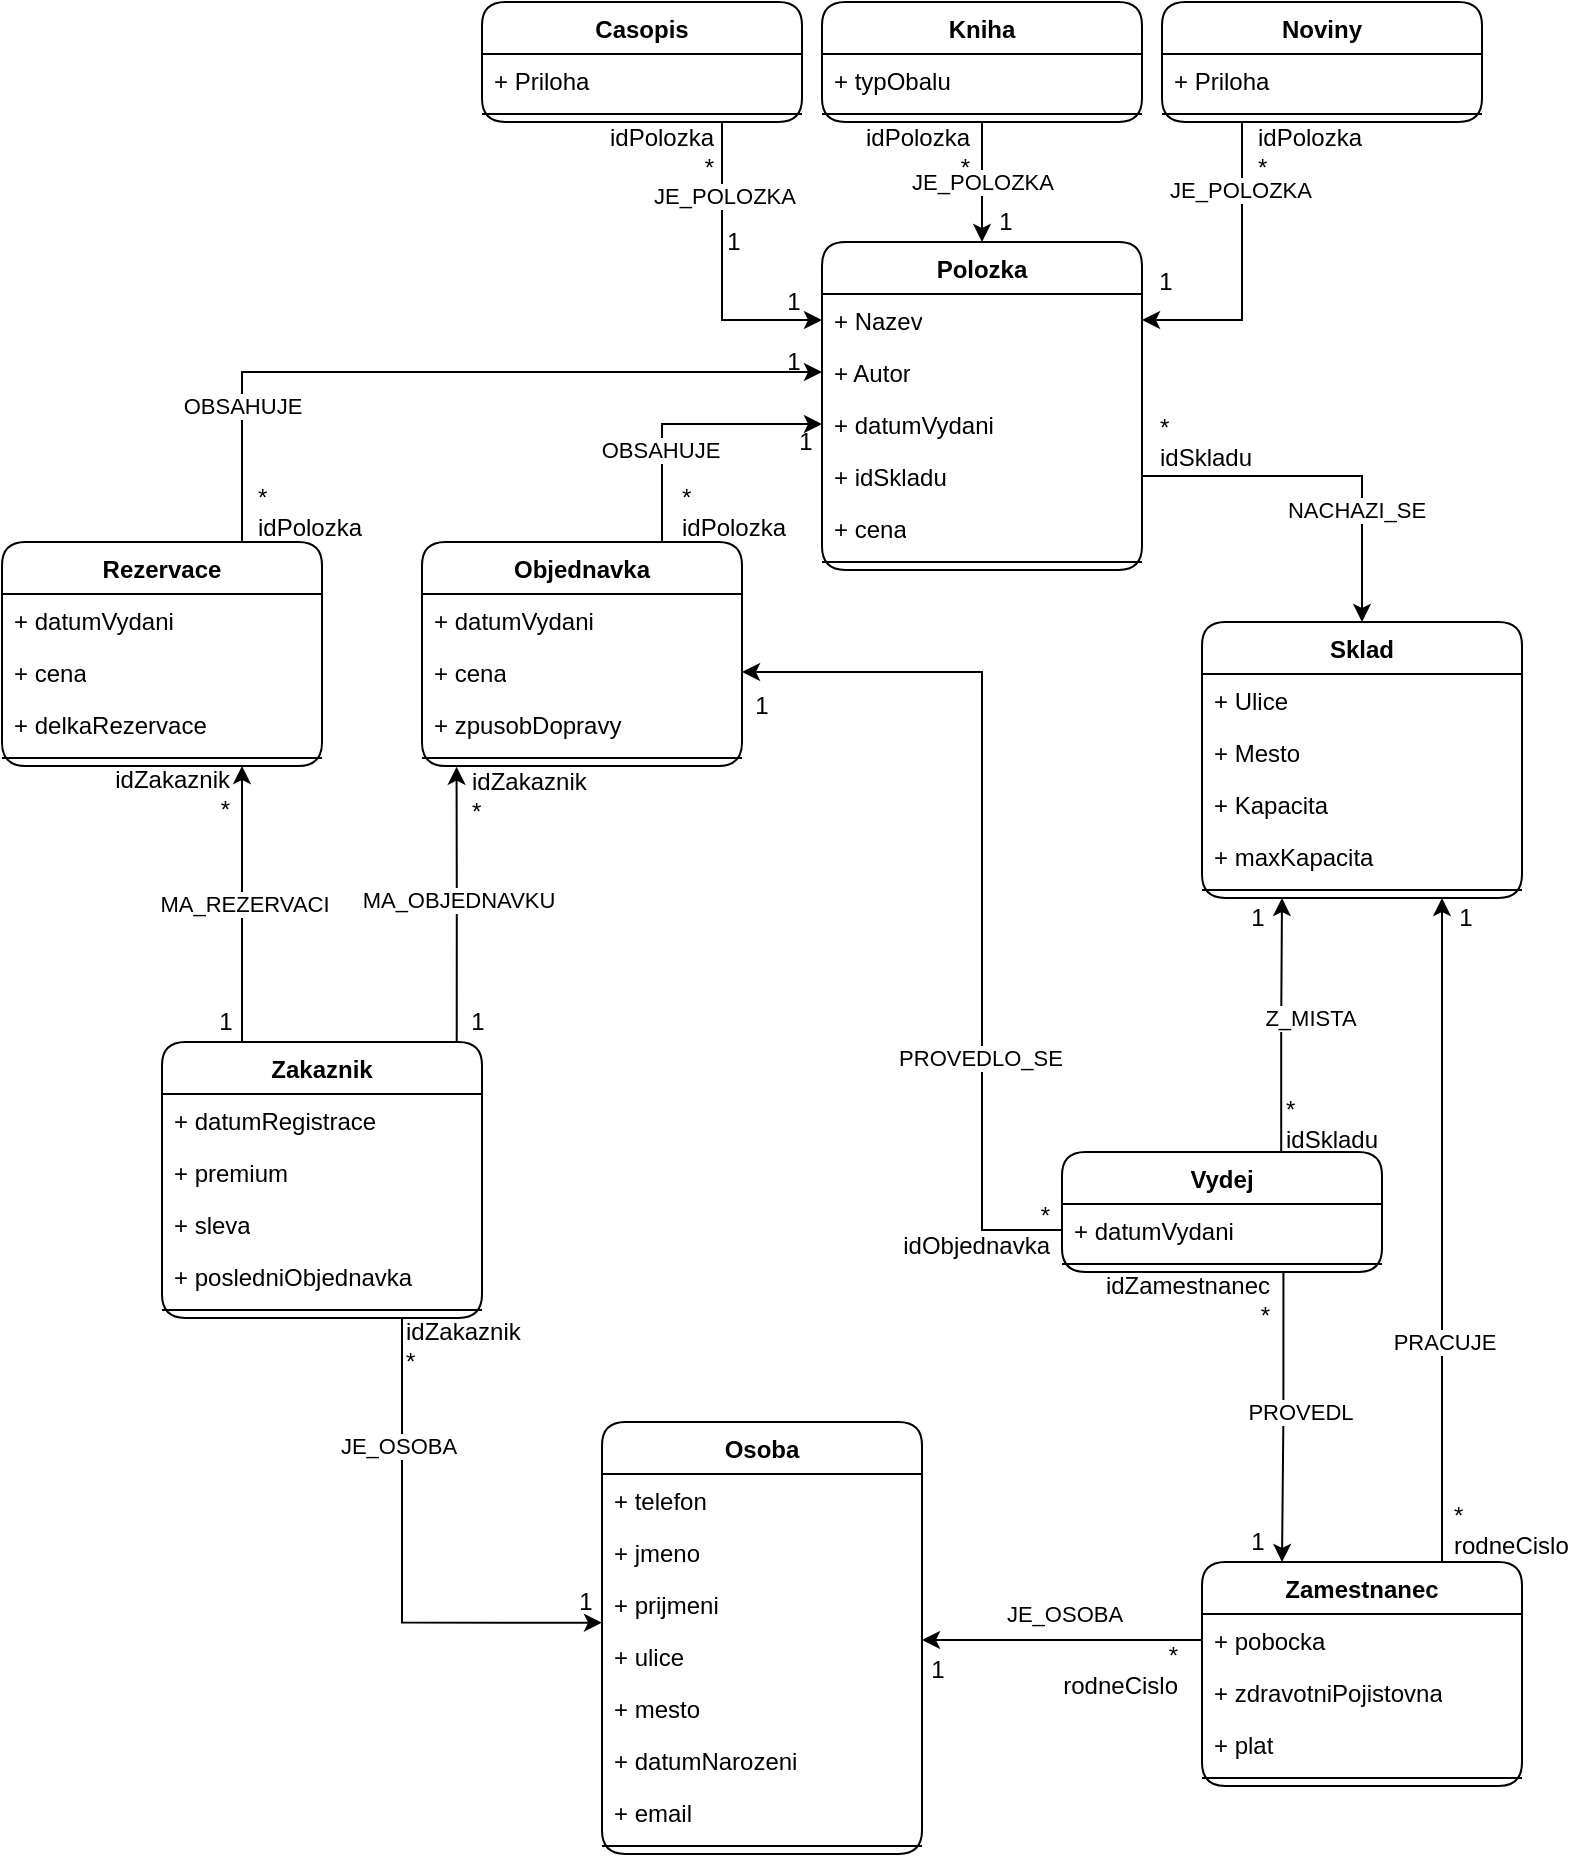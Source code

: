 <mxfile version="22.1.9" type="github">
  <diagram name="Stránka-1" id="4MiJn1jdnojwYLKKx3TC">
    <mxGraphModel dx="1985" dy="1210" grid="1" gridSize="10" guides="1" tooltips="1" connect="1" arrows="1" fold="1" page="1" pageScale="1" pageWidth="827" pageHeight="1169" math="0" shadow="0">
      <root>
        <mxCell id="0" />
        <mxCell id="1" parent="0" />
        <mxCell id="D0oCGm7PT5opR19Lui39-1" value="Osoba" style="swimlane;fontStyle=1;align=center;verticalAlign=top;childLayout=stackLayout;horizontal=1;startSize=26;horizontalStack=0;resizeParent=1;resizeParentMax=0;resizeLast=0;collapsible=1;marginBottom=0;whiteSpace=wrap;html=1;rounded=1;" vertex="1" parent="1">
          <mxGeometry x="330" y="720" width="160" height="216" as="geometry" />
        </mxCell>
        <mxCell id="D0oCGm7PT5opR19Lui39-2" value="+ telefon" style="text;strokeColor=none;fillColor=none;align=left;verticalAlign=top;spacingLeft=4;spacingRight=4;overflow=hidden;rotatable=0;points=[[0,0.5],[1,0.5]];portConstraint=eastwest;whiteSpace=wrap;html=1;" vertex="1" parent="D0oCGm7PT5opR19Lui39-1">
          <mxGeometry y="26" width="160" height="26" as="geometry" />
        </mxCell>
        <mxCell id="D0oCGm7PT5opR19Lui39-6" value="+ jmeno" style="text;strokeColor=none;fillColor=none;align=left;verticalAlign=top;spacingLeft=4;spacingRight=4;overflow=hidden;rotatable=0;points=[[0,0.5],[1,0.5]];portConstraint=eastwest;whiteSpace=wrap;html=1;" vertex="1" parent="D0oCGm7PT5opR19Lui39-1">
          <mxGeometry y="52" width="160" height="26" as="geometry" />
        </mxCell>
        <mxCell id="D0oCGm7PT5opR19Lui39-7" value="+ prijmeni" style="text;strokeColor=none;fillColor=none;align=left;verticalAlign=top;spacingLeft=4;spacingRight=4;overflow=hidden;rotatable=0;points=[[0,0.5],[1,0.5]];portConstraint=eastwest;whiteSpace=wrap;html=1;" vertex="1" parent="D0oCGm7PT5opR19Lui39-1">
          <mxGeometry y="78" width="160" height="26" as="geometry" />
        </mxCell>
        <mxCell id="D0oCGm7PT5opR19Lui39-8" value="+ ulice" style="text;strokeColor=none;fillColor=none;align=left;verticalAlign=top;spacingLeft=4;spacingRight=4;overflow=hidden;rotatable=0;points=[[0,0.5],[1,0.5]];portConstraint=eastwest;whiteSpace=wrap;html=1;" vertex="1" parent="D0oCGm7PT5opR19Lui39-1">
          <mxGeometry y="104" width="160" height="26" as="geometry" />
        </mxCell>
        <mxCell id="D0oCGm7PT5opR19Lui39-9" value="+ mesto" style="text;strokeColor=none;fillColor=none;align=left;verticalAlign=top;spacingLeft=4;spacingRight=4;overflow=hidden;rotatable=0;points=[[0,0.5],[1,0.5]];portConstraint=eastwest;whiteSpace=wrap;html=1;" vertex="1" parent="D0oCGm7PT5opR19Lui39-1">
          <mxGeometry y="130" width="160" height="26" as="geometry" />
        </mxCell>
        <mxCell id="D0oCGm7PT5opR19Lui39-5" value="+ datumNarozeni&lt;br&gt;" style="text;strokeColor=none;fillColor=none;align=left;verticalAlign=top;spacingLeft=4;spacingRight=4;overflow=hidden;rotatable=0;points=[[0,0.5],[1,0.5]];portConstraint=eastwest;whiteSpace=wrap;html=1;" vertex="1" parent="D0oCGm7PT5opR19Lui39-1">
          <mxGeometry y="156" width="160" height="26" as="geometry" />
        </mxCell>
        <mxCell id="D0oCGm7PT5opR19Lui39-10" value="+ email" style="text;strokeColor=none;fillColor=none;align=left;verticalAlign=top;spacingLeft=4;spacingRight=4;overflow=hidden;rotatable=0;points=[[0,0.5],[1,0.5]];portConstraint=eastwest;whiteSpace=wrap;html=1;" vertex="1" parent="D0oCGm7PT5opR19Lui39-1">
          <mxGeometry y="182" width="160" height="26" as="geometry" />
        </mxCell>
        <mxCell id="D0oCGm7PT5opR19Lui39-3" value="" style="line;strokeWidth=1;fillColor=none;align=left;verticalAlign=middle;spacingTop=-1;spacingLeft=3;spacingRight=3;rotatable=0;labelPosition=right;points=[];portConstraint=eastwest;strokeColor=inherit;" vertex="1" parent="D0oCGm7PT5opR19Lui39-1">
          <mxGeometry y="208" width="160" height="8" as="geometry" />
        </mxCell>
        <mxCell id="D0oCGm7PT5opR19Lui39-11" value="Polozka" style="swimlane;fontStyle=1;align=center;verticalAlign=top;childLayout=stackLayout;horizontal=1;startSize=26;horizontalStack=0;resizeParent=1;resizeParentMax=0;resizeLast=0;collapsible=1;marginBottom=0;whiteSpace=wrap;html=1;rounded=1;" vertex="1" parent="1">
          <mxGeometry x="440" y="130" width="160" height="164" as="geometry" />
        </mxCell>
        <mxCell id="D0oCGm7PT5opR19Lui39-12" value="+ Nazev" style="text;strokeColor=none;fillColor=none;align=left;verticalAlign=top;spacingLeft=4;spacingRight=4;overflow=hidden;rotatable=0;points=[[0,0.5],[1,0.5]];portConstraint=eastwest;whiteSpace=wrap;html=1;" vertex="1" parent="D0oCGm7PT5opR19Lui39-11">
          <mxGeometry y="26" width="160" height="26" as="geometry" />
        </mxCell>
        <mxCell id="D0oCGm7PT5opR19Lui39-13" value="+ Autor" style="text;strokeColor=none;fillColor=none;align=left;verticalAlign=top;spacingLeft=4;spacingRight=4;overflow=hidden;rotatable=0;points=[[0,0.5],[1,0.5]];portConstraint=eastwest;whiteSpace=wrap;html=1;" vertex="1" parent="D0oCGm7PT5opR19Lui39-11">
          <mxGeometry y="52" width="160" height="26" as="geometry" />
        </mxCell>
        <mxCell id="D0oCGm7PT5opR19Lui39-14" value="+ datumVydani" style="text;strokeColor=none;fillColor=none;align=left;verticalAlign=top;spacingLeft=4;spacingRight=4;overflow=hidden;rotatable=0;points=[[0,0.5],[1,0.5]];portConstraint=eastwest;whiteSpace=wrap;html=1;" vertex="1" parent="D0oCGm7PT5opR19Lui39-11">
          <mxGeometry y="78" width="160" height="26" as="geometry" />
        </mxCell>
        <mxCell id="D0oCGm7PT5opR19Lui39-15" value="+ idSkladu" style="text;strokeColor=none;fillColor=none;align=left;verticalAlign=top;spacingLeft=4;spacingRight=4;overflow=hidden;rotatable=0;points=[[0,0.5],[1,0.5]];portConstraint=eastwest;whiteSpace=wrap;html=1;" vertex="1" parent="D0oCGm7PT5opR19Lui39-11">
          <mxGeometry y="104" width="160" height="26" as="geometry" />
        </mxCell>
        <mxCell id="D0oCGm7PT5opR19Lui39-16" value="+ cena" style="text;strokeColor=none;fillColor=none;align=left;verticalAlign=top;spacingLeft=4;spacingRight=4;overflow=hidden;rotatable=0;points=[[0,0.5],[1,0.5]];portConstraint=eastwest;whiteSpace=wrap;html=1;" vertex="1" parent="D0oCGm7PT5opR19Lui39-11">
          <mxGeometry y="130" width="160" height="26" as="geometry" />
        </mxCell>
        <mxCell id="D0oCGm7PT5opR19Lui39-19" value="" style="line;strokeWidth=1;fillColor=none;align=left;verticalAlign=middle;spacingTop=-1;spacingLeft=3;spacingRight=3;rotatable=0;labelPosition=right;points=[];portConstraint=eastwest;strokeColor=inherit;" vertex="1" parent="D0oCGm7PT5opR19Lui39-11">
          <mxGeometry y="156" width="160" height="8" as="geometry" />
        </mxCell>
        <mxCell id="D0oCGm7PT5opR19Lui39-20" value="Sklad" style="swimlane;fontStyle=1;align=center;verticalAlign=top;childLayout=stackLayout;horizontal=1;startSize=26;horizontalStack=0;resizeParent=1;resizeParentMax=0;resizeLast=0;collapsible=1;marginBottom=0;whiteSpace=wrap;html=1;rounded=1;" vertex="1" parent="1">
          <mxGeometry x="630" y="320" width="160" height="138" as="geometry" />
        </mxCell>
        <mxCell id="D0oCGm7PT5opR19Lui39-21" value="+ Ulice" style="text;strokeColor=none;fillColor=none;align=left;verticalAlign=top;spacingLeft=4;spacingRight=4;overflow=hidden;rotatable=0;points=[[0,0.5],[1,0.5]];portConstraint=eastwest;whiteSpace=wrap;html=1;" vertex="1" parent="D0oCGm7PT5opR19Lui39-20">
          <mxGeometry y="26" width="160" height="26" as="geometry" />
        </mxCell>
        <mxCell id="D0oCGm7PT5opR19Lui39-22" value="+ Mesto" style="text;strokeColor=none;fillColor=none;align=left;verticalAlign=top;spacingLeft=4;spacingRight=4;overflow=hidden;rotatable=0;points=[[0,0.5],[1,0.5]];portConstraint=eastwest;whiteSpace=wrap;html=1;" vertex="1" parent="D0oCGm7PT5opR19Lui39-20">
          <mxGeometry y="52" width="160" height="26" as="geometry" />
        </mxCell>
        <mxCell id="D0oCGm7PT5opR19Lui39-23" value="+ Kapacita" style="text;strokeColor=none;fillColor=none;align=left;verticalAlign=top;spacingLeft=4;spacingRight=4;overflow=hidden;rotatable=0;points=[[0,0.5],[1,0.5]];portConstraint=eastwest;whiteSpace=wrap;html=1;" vertex="1" parent="D0oCGm7PT5opR19Lui39-20">
          <mxGeometry y="78" width="160" height="26" as="geometry" />
        </mxCell>
        <mxCell id="D0oCGm7PT5opR19Lui39-24" value="+ maxKapacita" style="text;strokeColor=none;fillColor=none;align=left;verticalAlign=top;spacingLeft=4;spacingRight=4;overflow=hidden;rotatable=0;points=[[0,0.5],[1,0.5]];portConstraint=eastwest;whiteSpace=wrap;html=1;" vertex="1" parent="D0oCGm7PT5opR19Lui39-20">
          <mxGeometry y="104" width="160" height="26" as="geometry" />
        </mxCell>
        <mxCell id="D0oCGm7PT5opR19Lui39-26" value="" style="line;strokeWidth=1;fillColor=none;align=left;verticalAlign=middle;spacingTop=-1;spacingLeft=3;spacingRight=3;rotatable=0;labelPosition=right;points=[];portConstraint=eastwest;strokeColor=inherit;" vertex="1" parent="D0oCGm7PT5opR19Lui39-20">
          <mxGeometry y="130" width="160" height="8" as="geometry" />
        </mxCell>
        <mxCell id="D0oCGm7PT5opR19Lui39-86" style="edgeStyle=orthogonalEdgeStyle;rounded=0;orthogonalLoop=1;jettySize=auto;html=1;exitX=0.75;exitY=0;exitDx=0;exitDy=0;entryX=0;entryY=0.5;entryDx=0;entryDy=0;" edge="1" parent="1" source="D0oCGm7PT5opR19Lui39-27" target="D0oCGm7PT5opR19Lui39-14">
          <mxGeometry relative="1" as="geometry" />
        </mxCell>
        <mxCell id="D0oCGm7PT5opR19Lui39-87" value="OBSAHUJE" style="edgeLabel;html=1;align=center;verticalAlign=middle;resizable=0;points=[];" vertex="1" connectable="0" parent="D0oCGm7PT5opR19Lui39-86">
          <mxGeometry x="-0.354" y="1" relative="1" as="geometry">
            <mxPoint y="-1" as="offset" />
          </mxGeometry>
        </mxCell>
        <mxCell id="D0oCGm7PT5opR19Lui39-27" value="Objednavka" style="swimlane;fontStyle=1;align=center;verticalAlign=top;childLayout=stackLayout;horizontal=1;startSize=26;horizontalStack=0;resizeParent=1;resizeParentMax=0;resizeLast=0;collapsible=1;marginBottom=0;whiteSpace=wrap;html=1;rounded=1;" vertex="1" parent="1">
          <mxGeometry x="240" y="280" width="160" height="112" as="geometry" />
        </mxCell>
        <mxCell id="D0oCGm7PT5opR19Lui39-28" value="+ datumVydani" style="text;strokeColor=none;fillColor=none;align=left;verticalAlign=top;spacingLeft=4;spacingRight=4;overflow=hidden;rotatable=0;points=[[0,0.5],[1,0.5]];portConstraint=eastwest;whiteSpace=wrap;html=1;" vertex="1" parent="D0oCGm7PT5opR19Lui39-27">
          <mxGeometry y="26" width="160" height="26" as="geometry" />
        </mxCell>
        <mxCell id="D0oCGm7PT5opR19Lui39-29" value="+ cena" style="text;strokeColor=none;fillColor=none;align=left;verticalAlign=top;spacingLeft=4;spacingRight=4;overflow=hidden;rotatable=0;points=[[0,0.5],[1,0.5]];portConstraint=eastwest;whiteSpace=wrap;html=1;" vertex="1" parent="D0oCGm7PT5opR19Lui39-27">
          <mxGeometry y="52" width="160" height="26" as="geometry" />
        </mxCell>
        <mxCell id="D0oCGm7PT5opR19Lui39-30" value="+ zpusobDopravy" style="text;strokeColor=none;fillColor=none;align=left;verticalAlign=top;spacingLeft=4;spacingRight=4;overflow=hidden;rotatable=0;points=[[0,0.5],[1,0.5]];portConstraint=eastwest;whiteSpace=wrap;html=1;" vertex="1" parent="D0oCGm7PT5opR19Lui39-27">
          <mxGeometry y="78" width="160" height="26" as="geometry" />
        </mxCell>
        <mxCell id="D0oCGm7PT5opR19Lui39-35" value="" style="line;strokeWidth=1;fillColor=none;align=left;verticalAlign=middle;spacingTop=-1;spacingLeft=3;spacingRight=3;rotatable=0;labelPosition=right;points=[];portConstraint=eastwest;strokeColor=inherit;" vertex="1" parent="D0oCGm7PT5opR19Lui39-27">
          <mxGeometry y="104" width="160" height="8" as="geometry" />
        </mxCell>
        <mxCell id="D0oCGm7PT5opR19Lui39-88" style="edgeStyle=orthogonalEdgeStyle;rounded=0;orthogonalLoop=1;jettySize=auto;html=1;exitX=0.75;exitY=0;exitDx=0;exitDy=0;entryX=0;entryY=0.5;entryDx=0;entryDy=0;" edge="1" parent="1" source="D0oCGm7PT5opR19Lui39-36" target="D0oCGm7PT5opR19Lui39-13">
          <mxGeometry relative="1" as="geometry" />
        </mxCell>
        <mxCell id="D0oCGm7PT5opR19Lui39-36" value="Rezervace" style="swimlane;fontStyle=1;align=center;verticalAlign=top;childLayout=stackLayout;horizontal=1;startSize=26;horizontalStack=0;resizeParent=1;resizeParentMax=0;resizeLast=0;collapsible=1;marginBottom=0;whiteSpace=wrap;html=1;rounded=1;" vertex="1" parent="1">
          <mxGeometry x="30" y="280" width="160" height="112" as="geometry" />
        </mxCell>
        <mxCell id="D0oCGm7PT5opR19Lui39-37" value="+ datumVydani" style="text;strokeColor=none;fillColor=none;align=left;verticalAlign=top;spacingLeft=4;spacingRight=4;overflow=hidden;rotatable=0;points=[[0,0.5],[1,0.5]];portConstraint=eastwest;whiteSpace=wrap;html=1;" vertex="1" parent="D0oCGm7PT5opR19Lui39-36">
          <mxGeometry y="26" width="160" height="26" as="geometry" />
        </mxCell>
        <mxCell id="D0oCGm7PT5opR19Lui39-38" value="+ cena" style="text;strokeColor=none;fillColor=none;align=left;verticalAlign=top;spacingLeft=4;spacingRight=4;overflow=hidden;rotatable=0;points=[[0,0.5],[1,0.5]];portConstraint=eastwest;whiteSpace=wrap;html=1;" vertex="1" parent="D0oCGm7PT5opR19Lui39-36">
          <mxGeometry y="52" width="160" height="26" as="geometry" />
        </mxCell>
        <mxCell id="D0oCGm7PT5opR19Lui39-39" value="+ delkaRezervace" style="text;strokeColor=none;fillColor=none;align=left;verticalAlign=top;spacingLeft=4;spacingRight=4;overflow=hidden;rotatable=0;points=[[0,0.5],[1,0.5]];portConstraint=eastwest;whiteSpace=wrap;html=1;" vertex="1" parent="D0oCGm7PT5opR19Lui39-36">
          <mxGeometry y="78" width="160" height="26" as="geometry" />
        </mxCell>
        <mxCell id="D0oCGm7PT5opR19Lui39-42" value="" style="line;strokeWidth=1;fillColor=none;align=left;verticalAlign=middle;spacingTop=-1;spacingLeft=3;spacingRight=3;rotatable=0;labelPosition=right;points=[];portConstraint=eastwest;strokeColor=inherit;" vertex="1" parent="D0oCGm7PT5opR19Lui39-36">
          <mxGeometry y="104" width="160" height="8" as="geometry" />
        </mxCell>
        <mxCell id="D0oCGm7PT5opR19Lui39-92" style="edgeStyle=orthogonalEdgeStyle;rounded=0;orthogonalLoop=1;jettySize=auto;html=1;exitX=0.685;exitY=-0.008;exitDx=0;exitDy=0;entryX=0.25;entryY=1;entryDx=0;entryDy=0;exitPerimeter=0;" edge="1" parent="1" source="D0oCGm7PT5opR19Lui39-43" target="D0oCGm7PT5opR19Lui39-20">
          <mxGeometry relative="1" as="geometry" />
        </mxCell>
        <mxCell id="D0oCGm7PT5opR19Lui39-93" value="Z_MISTA" style="edgeLabel;html=1;align=center;verticalAlign=middle;resizable=0;points=[];" vertex="1" connectable="0" parent="D0oCGm7PT5opR19Lui39-92">
          <mxGeometry x="-0.075" y="1" relative="1" as="geometry">
            <mxPoint x="15" y="-8" as="offset" />
          </mxGeometry>
        </mxCell>
        <mxCell id="D0oCGm7PT5opR19Lui39-100" style="edgeStyle=orthogonalEdgeStyle;rounded=0;orthogonalLoop=1;jettySize=auto;html=1;exitX=0.692;exitY=0.958;exitDx=0;exitDy=0;entryX=0.25;entryY=0;entryDx=0;entryDy=0;exitPerimeter=0;" edge="1" parent="1" source="D0oCGm7PT5opR19Lui39-49" target="D0oCGm7PT5opR19Lui39-59">
          <mxGeometry relative="1" as="geometry" />
        </mxCell>
        <mxCell id="D0oCGm7PT5opR19Lui39-101" value="PROVEDL" style="edgeLabel;html=1;align=center;verticalAlign=middle;resizable=0;points=[];" vertex="1" connectable="0" parent="D0oCGm7PT5opR19Lui39-100">
          <mxGeometry x="-0.004" y="4" relative="1" as="geometry">
            <mxPoint x="4" y="-2" as="offset" />
          </mxGeometry>
        </mxCell>
        <mxCell id="D0oCGm7PT5opR19Lui39-43" value="Vydej" style="swimlane;fontStyle=1;align=center;verticalAlign=top;childLayout=stackLayout;horizontal=1;startSize=26;horizontalStack=0;resizeParent=1;resizeParentMax=0;resizeLast=0;collapsible=1;marginBottom=0;whiteSpace=wrap;html=1;rounded=1;" vertex="1" parent="1">
          <mxGeometry x="560" y="585" width="160" height="60" as="geometry" />
        </mxCell>
        <mxCell id="D0oCGm7PT5opR19Lui39-44" value="+ datumVydani" style="text;strokeColor=none;fillColor=none;align=left;verticalAlign=top;spacingLeft=4;spacingRight=4;overflow=hidden;rotatable=0;points=[[0,0.5],[1,0.5]];portConstraint=eastwest;whiteSpace=wrap;html=1;" vertex="1" parent="D0oCGm7PT5opR19Lui39-43">
          <mxGeometry y="26" width="160" height="26" as="geometry" />
        </mxCell>
        <mxCell id="D0oCGm7PT5opR19Lui39-49" value="" style="line;strokeWidth=1;fillColor=none;align=left;verticalAlign=middle;spacingTop=-1;spacingLeft=3;spacingRight=3;rotatable=0;labelPosition=right;points=[];portConstraint=eastwest;strokeColor=inherit;" vertex="1" parent="D0oCGm7PT5opR19Lui39-43">
          <mxGeometry y="52" width="160" height="8" as="geometry" />
        </mxCell>
        <mxCell id="D0oCGm7PT5opR19Lui39-106" style="edgeStyle=orthogonalEdgeStyle;rounded=0;orthogonalLoop=1;jettySize=auto;html=1;exitX=0.25;exitY=0;exitDx=0;exitDy=0;entryX=0.75;entryY=1;entryDx=0;entryDy=0;" edge="1" parent="1" source="D0oCGm7PT5opR19Lui39-50" target="D0oCGm7PT5opR19Lui39-36">
          <mxGeometry relative="1" as="geometry" />
        </mxCell>
        <mxCell id="D0oCGm7PT5opR19Lui39-107" value="MA_REZERVACI" style="edgeLabel;html=1;align=center;verticalAlign=middle;resizable=0;points=[];" vertex="1" connectable="0" parent="D0oCGm7PT5opR19Lui39-106">
          <mxGeometry x="-0.008" y="-1" relative="1" as="geometry">
            <mxPoint y="-1" as="offset" />
          </mxGeometry>
        </mxCell>
        <mxCell id="D0oCGm7PT5opR19Lui39-108" style="edgeStyle=orthogonalEdgeStyle;rounded=0;orthogonalLoop=1;jettySize=auto;html=1;exitX=0.921;exitY=-0.004;exitDx=0;exitDy=0;exitPerimeter=0;entryX=0.108;entryY=1.042;entryDx=0;entryDy=0;entryPerimeter=0;" edge="1" parent="1" source="D0oCGm7PT5opR19Lui39-50" target="D0oCGm7PT5opR19Lui39-35">
          <mxGeometry relative="1" as="geometry">
            <mxPoint x="255" y="450" as="targetPoint" />
          </mxGeometry>
        </mxCell>
        <mxCell id="D0oCGm7PT5opR19Lui39-109" value="MA_OBJEDNAVKU" style="edgeLabel;html=1;align=center;verticalAlign=middle;resizable=0;points=[];" vertex="1" connectable="0" parent="D0oCGm7PT5opR19Lui39-108">
          <mxGeometry x="0.027" relative="1" as="geometry">
            <mxPoint as="offset" />
          </mxGeometry>
        </mxCell>
        <mxCell id="D0oCGm7PT5opR19Lui39-50" value="Zakaznik" style="swimlane;fontStyle=1;align=center;verticalAlign=top;childLayout=stackLayout;horizontal=1;startSize=26;horizontalStack=0;resizeParent=1;resizeParentMax=0;resizeLast=0;collapsible=1;marginBottom=0;whiteSpace=wrap;html=1;rounded=1;" vertex="1" parent="1">
          <mxGeometry x="110" y="530" width="160" height="138" as="geometry" />
        </mxCell>
        <mxCell id="D0oCGm7PT5opR19Lui39-51" value="+ datumRegistrace" style="text;strokeColor=none;fillColor=none;align=left;verticalAlign=top;spacingLeft=4;spacingRight=4;overflow=hidden;rotatable=0;points=[[0,0.5],[1,0.5]];portConstraint=eastwest;whiteSpace=wrap;html=1;" vertex="1" parent="D0oCGm7PT5opR19Lui39-50">
          <mxGeometry y="26" width="160" height="26" as="geometry" />
        </mxCell>
        <mxCell id="D0oCGm7PT5opR19Lui39-52" value="+ premium" style="text;strokeColor=none;fillColor=none;align=left;verticalAlign=top;spacingLeft=4;spacingRight=4;overflow=hidden;rotatable=0;points=[[0,0.5],[1,0.5]];portConstraint=eastwest;whiteSpace=wrap;html=1;" vertex="1" parent="D0oCGm7PT5opR19Lui39-50">
          <mxGeometry y="52" width="160" height="26" as="geometry" />
        </mxCell>
        <mxCell id="D0oCGm7PT5opR19Lui39-53" value="+ sleva" style="text;strokeColor=none;fillColor=none;align=left;verticalAlign=top;spacingLeft=4;spacingRight=4;overflow=hidden;rotatable=0;points=[[0,0.5],[1,0.5]];portConstraint=eastwest;whiteSpace=wrap;html=1;" vertex="1" parent="D0oCGm7PT5opR19Lui39-50">
          <mxGeometry y="78" width="160" height="26" as="geometry" />
        </mxCell>
        <mxCell id="D0oCGm7PT5opR19Lui39-54" value="+ posledniObjednavka" style="text;strokeColor=none;fillColor=none;align=left;verticalAlign=top;spacingLeft=4;spacingRight=4;overflow=hidden;rotatable=0;points=[[0,0.5],[1,0.5]];portConstraint=eastwest;whiteSpace=wrap;html=1;" vertex="1" parent="D0oCGm7PT5opR19Lui39-50">
          <mxGeometry y="104" width="160" height="26" as="geometry" />
        </mxCell>
        <mxCell id="D0oCGm7PT5opR19Lui39-58" value="" style="line;strokeWidth=1;fillColor=none;align=left;verticalAlign=middle;spacingTop=-1;spacingLeft=3;spacingRight=3;rotatable=0;labelPosition=right;points=[];portConstraint=eastwest;strokeColor=inherit;" vertex="1" parent="D0oCGm7PT5opR19Lui39-50">
          <mxGeometry y="130" width="160" height="8" as="geometry" />
        </mxCell>
        <mxCell id="D0oCGm7PT5opR19Lui39-96" style="edgeStyle=orthogonalEdgeStyle;rounded=0;orthogonalLoop=1;jettySize=auto;html=1;exitX=0.75;exitY=0;exitDx=0;exitDy=0;entryX=0.75;entryY=1;entryDx=0;entryDy=0;" edge="1" parent="1" source="D0oCGm7PT5opR19Lui39-59" target="D0oCGm7PT5opR19Lui39-20">
          <mxGeometry relative="1" as="geometry">
            <Array as="points">
              <mxPoint x="750" y="780" />
            </Array>
          </mxGeometry>
        </mxCell>
        <mxCell id="D0oCGm7PT5opR19Lui39-97" value="PRACUJE" style="edgeLabel;html=1;align=center;verticalAlign=middle;resizable=0;points=[];" vertex="1" connectable="0" parent="D0oCGm7PT5opR19Lui39-96">
          <mxGeometry x="-0.342" y="-1" relative="1" as="geometry">
            <mxPoint y="-1" as="offset" />
          </mxGeometry>
        </mxCell>
        <mxCell id="D0oCGm7PT5opR19Lui39-59" value="Zamestnanec" style="swimlane;fontStyle=1;align=center;verticalAlign=top;childLayout=stackLayout;horizontal=1;startSize=26;horizontalStack=0;resizeParent=1;resizeParentMax=0;resizeLast=0;collapsible=1;marginBottom=0;whiteSpace=wrap;html=1;rounded=1;" vertex="1" parent="1">
          <mxGeometry x="630" y="790" width="160" height="112" as="geometry" />
        </mxCell>
        <mxCell id="D0oCGm7PT5opR19Lui39-61" value="+ pobocka" style="text;strokeColor=none;fillColor=none;align=left;verticalAlign=top;spacingLeft=4;spacingRight=4;overflow=hidden;rotatable=0;points=[[0,0.5],[1,0.5]];portConstraint=eastwest;whiteSpace=wrap;html=1;" vertex="1" parent="D0oCGm7PT5opR19Lui39-59">
          <mxGeometry y="26" width="160" height="26" as="geometry" />
        </mxCell>
        <mxCell id="D0oCGm7PT5opR19Lui39-62" value="+ zdravotniPojistovna" style="text;strokeColor=none;fillColor=none;align=left;verticalAlign=top;spacingLeft=4;spacingRight=4;overflow=hidden;rotatable=0;points=[[0,0.5],[1,0.5]];portConstraint=eastwest;whiteSpace=wrap;html=1;" vertex="1" parent="D0oCGm7PT5opR19Lui39-59">
          <mxGeometry y="52" width="160" height="26" as="geometry" />
        </mxCell>
        <mxCell id="D0oCGm7PT5opR19Lui39-63" value="+ plat" style="text;strokeColor=none;fillColor=none;align=left;verticalAlign=top;spacingLeft=4;spacingRight=4;overflow=hidden;rotatable=0;points=[[0,0.5],[1,0.5]];portConstraint=eastwest;whiteSpace=wrap;html=1;" vertex="1" parent="D0oCGm7PT5opR19Lui39-59">
          <mxGeometry y="78" width="160" height="26" as="geometry" />
        </mxCell>
        <mxCell id="D0oCGm7PT5opR19Lui39-64" value="" style="line;strokeWidth=1;fillColor=none;align=left;verticalAlign=middle;spacingTop=-1;spacingLeft=3;spacingRight=3;rotatable=0;labelPosition=right;points=[];portConstraint=eastwest;strokeColor=inherit;" vertex="1" parent="D0oCGm7PT5opR19Lui39-59">
          <mxGeometry y="104" width="160" height="8" as="geometry" />
        </mxCell>
        <mxCell id="D0oCGm7PT5opR19Lui39-80" style="edgeStyle=orthogonalEdgeStyle;rounded=0;orthogonalLoop=1;jettySize=auto;html=1;exitX=0.75;exitY=1;exitDx=0;exitDy=0;entryX=0;entryY=0.5;entryDx=0;entryDy=0;" edge="1" parent="1" source="D0oCGm7PT5opR19Lui39-65" target="D0oCGm7PT5opR19Lui39-12">
          <mxGeometry relative="1" as="geometry" />
        </mxCell>
        <mxCell id="D0oCGm7PT5opR19Lui39-83" value="JE_POLOZKA" style="edgeLabel;html=1;align=center;verticalAlign=middle;resizable=0;points=[];" vertex="1" connectable="0" parent="D0oCGm7PT5opR19Lui39-80">
          <mxGeometry x="-0.499" y="1" relative="1" as="geometry">
            <mxPoint y="-1" as="offset" />
          </mxGeometry>
        </mxCell>
        <mxCell id="D0oCGm7PT5opR19Lui39-65" value="Casopis" style="swimlane;fontStyle=1;align=center;verticalAlign=top;childLayout=stackLayout;horizontal=1;startSize=26;horizontalStack=0;resizeParent=1;resizeParentMax=0;resizeLast=0;collapsible=1;marginBottom=0;whiteSpace=wrap;html=1;rounded=1;" vertex="1" parent="1">
          <mxGeometry x="270" y="10" width="160" height="60" as="geometry" />
        </mxCell>
        <mxCell id="D0oCGm7PT5opR19Lui39-66" value="+ Priloha" style="text;strokeColor=none;fillColor=none;align=left;verticalAlign=top;spacingLeft=4;spacingRight=4;overflow=hidden;rotatable=0;points=[[0,0.5],[1,0.5]];portConstraint=eastwest;whiteSpace=wrap;html=1;" vertex="1" parent="D0oCGm7PT5opR19Lui39-65">
          <mxGeometry y="26" width="160" height="26" as="geometry" />
        </mxCell>
        <mxCell id="D0oCGm7PT5opR19Lui39-71" value="" style="line;strokeWidth=1;fillColor=none;align=left;verticalAlign=middle;spacingTop=-1;spacingLeft=3;spacingRight=3;rotatable=0;labelPosition=right;points=[];portConstraint=eastwest;strokeColor=inherit;" vertex="1" parent="D0oCGm7PT5opR19Lui39-65">
          <mxGeometry y="52" width="160" height="8" as="geometry" />
        </mxCell>
        <mxCell id="D0oCGm7PT5opR19Lui39-82" style="edgeStyle=orthogonalEdgeStyle;rounded=0;orthogonalLoop=1;jettySize=auto;html=1;exitX=0.25;exitY=1;exitDx=0;exitDy=0;entryX=1;entryY=0.5;entryDx=0;entryDy=0;" edge="1" parent="1" source="D0oCGm7PT5opR19Lui39-72" target="D0oCGm7PT5opR19Lui39-12">
          <mxGeometry relative="1" as="geometry" />
        </mxCell>
        <mxCell id="D0oCGm7PT5opR19Lui39-72" value="Noviny" style="swimlane;fontStyle=1;align=center;verticalAlign=top;childLayout=stackLayout;horizontal=1;startSize=26;horizontalStack=0;resizeParent=1;resizeParentMax=0;resizeLast=0;collapsible=1;marginBottom=0;whiteSpace=wrap;html=1;rounded=1;" vertex="1" parent="1">
          <mxGeometry x="610" y="10" width="160" height="60" as="geometry" />
        </mxCell>
        <mxCell id="D0oCGm7PT5opR19Lui39-73" value="+ Priloha" style="text;strokeColor=none;fillColor=none;align=left;verticalAlign=top;spacingLeft=4;spacingRight=4;overflow=hidden;rotatable=0;points=[[0,0.5],[1,0.5]];portConstraint=eastwest;whiteSpace=wrap;html=1;" vertex="1" parent="D0oCGm7PT5opR19Lui39-72">
          <mxGeometry y="26" width="160" height="26" as="geometry" />
        </mxCell>
        <mxCell id="D0oCGm7PT5opR19Lui39-74" value="" style="line;strokeWidth=1;fillColor=none;align=left;verticalAlign=middle;spacingTop=-1;spacingLeft=3;spacingRight=3;rotatable=0;labelPosition=right;points=[];portConstraint=eastwest;strokeColor=inherit;" vertex="1" parent="D0oCGm7PT5opR19Lui39-72">
          <mxGeometry y="52" width="160" height="8" as="geometry" />
        </mxCell>
        <mxCell id="D0oCGm7PT5opR19Lui39-81" style="edgeStyle=orthogonalEdgeStyle;rounded=0;orthogonalLoop=1;jettySize=auto;html=1;exitX=0.5;exitY=1;exitDx=0;exitDy=0;entryX=0.5;entryY=0;entryDx=0;entryDy=0;" edge="1" parent="1" source="D0oCGm7PT5opR19Lui39-75" target="D0oCGm7PT5opR19Lui39-11">
          <mxGeometry relative="1" as="geometry" />
        </mxCell>
        <mxCell id="D0oCGm7PT5opR19Lui39-75" value="Kniha" style="swimlane;fontStyle=1;align=center;verticalAlign=top;childLayout=stackLayout;horizontal=1;startSize=26;horizontalStack=0;resizeParent=1;resizeParentMax=0;resizeLast=0;collapsible=1;marginBottom=0;whiteSpace=wrap;html=1;rounded=1;" vertex="1" parent="1">
          <mxGeometry x="440" y="10" width="160" height="60" as="geometry" />
        </mxCell>
        <mxCell id="D0oCGm7PT5opR19Lui39-76" value="+ typObalu" style="text;strokeColor=none;fillColor=none;align=left;verticalAlign=top;spacingLeft=4;spacingRight=4;overflow=hidden;rotatable=0;points=[[0,0.5],[1,0.5]];portConstraint=eastwest;whiteSpace=wrap;html=1;" vertex="1" parent="D0oCGm7PT5opR19Lui39-75">
          <mxGeometry y="26" width="160" height="26" as="geometry" />
        </mxCell>
        <mxCell id="D0oCGm7PT5opR19Lui39-77" value="" style="line;strokeWidth=1;fillColor=none;align=left;verticalAlign=middle;spacingTop=-1;spacingLeft=3;spacingRight=3;rotatable=0;labelPosition=right;points=[];portConstraint=eastwest;strokeColor=inherit;" vertex="1" parent="D0oCGm7PT5opR19Lui39-75">
          <mxGeometry y="52" width="160" height="8" as="geometry" />
        </mxCell>
        <mxCell id="D0oCGm7PT5opR19Lui39-84" value="JE_POLOZKA" style="edgeLabel;html=1;align=center;verticalAlign=middle;resizable=0;points=[];" vertex="1" connectable="0" parent="1">
          <mxGeometry x="520" y="100" as="geometry" />
        </mxCell>
        <mxCell id="D0oCGm7PT5opR19Lui39-85" value="JE_POLOZKA" style="edgeLabel;html=1;align=center;verticalAlign=middle;resizable=0;points=[];" vertex="1" connectable="0" parent="1">
          <mxGeometry x="740" y="120" as="geometry">
            <mxPoint x="-91" y="-16" as="offset" />
          </mxGeometry>
        </mxCell>
        <mxCell id="D0oCGm7PT5opR19Lui39-89" value="OBSAHUJE" style="edgeLabel;html=1;align=center;verticalAlign=middle;resizable=0;points=[];" vertex="1" connectable="0" parent="1">
          <mxGeometry x="150" y="212" as="geometry" />
        </mxCell>
        <mxCell id="D0oCGm7PT5opR19Lui39-90" style="edgeStyle=orthogonalEdgeStyle;rounded=0;orthogonalLoop=1;jettySize=auto;html=1;exitX=1;exitY=0.5;exitDx=0;exitDy=0;entryX=0.5;entryY=0;entryDx=0;entryDy=0;" edge="1" parent="1" source="D0oCGm7PT5opR19Lui39-15" target="D0oCGm7PT5opR19Lui39-20">
          <mxGeometry relative="1" as="geometry" />
        </mxCell>
        <mxCell id="D0oCGm7PT5opR19Lui39-91" value="NACHAZI_SE" style="edgeLabel;html=1;align=center;verticalAlign=middle;resizable=0;points=[];" vertex="1" connectable="0" parent="D0oCGm7PT5opR19Lui39-90">
          <mxGeometry x="0.383" y="-3" relative="1" as="geometry">
            <mxPoint as="offset" />
          </mxGeometry>
        </mxCell>
        <mxCell id="D0oCGm7PT5opR19Lui39-94" style="edgeStyle=orthogonalEdgeStyle;rounded=0;orthogonalLoop=1;jettySize=auto;html=1;exitX=0;exitY=0.5;exitDx=0;exitDy=0;entryX=1;entryY=0.5;entryDx=0;entryDy=0;" edge="1" parent="1" source="D0oCGm7PT5opR19Lui39-44" target="D0oCGm7PT5opR19Lui39-29">
          <mxGeometry relative="1" as="geometry">
            <Array as="points">
              <mxPoint x="520" y="624" />
              <mxPoint x="520" y="345" />
            </Array>
          </mxGeometry>
        </mxCell>
        <mxCell id="D0oCGm7PT5opR19Lui39-95" value="PROVEDLO_SE" style="edgeLabel;html=1;align=center;verticalAlign=middle;resizable=0;points=[];" vertex="1" connectable="0" parent="D0oCGm7PT5opR19Lui39-94">
          <mxGeometry x="-0.424" y="1" relative="1" as="geometry">
            <mxPoint as="offset" />
          </mxGeometry>
        </mxCell>
        <mxCell id="D0oCGm7PT5opR19Lui39-102" style="edgeStyle=orthogonalEdgeStyle;rounded=0;orthogonalLoop=1;jettySize=auto;html=1;exitX=0;exitY=0.5;exitDx=0;exitDy=0;" edge="1" parent="1" source="D0oCGm7PT5opR19Lui39-61">
          <mxGeometry relative="1" as="geometry">
            <mxPoint x="630" y="829" as="sourcePoint" />
            <mxPoint x="490" y="829" as="targetPoint" />
          </mxGeometry>
        </mxCell>
        <mxCell id="D0oCGm7PT5opR19Lui39-103" value="JE_OSOBA" style="edgeLabel;html=1;align=center;verticalAlign=middle;resizable=0;points=[];" vertex="1" connectable="0" parent="D0oCGm7PT5opR19Lui39-102">
          <mxGeometry x="-0.073" relative="1" as="geometry">
            <mxPoint x="-4" y="-13" as="offset" />
          </mxGeometry>
        </mxCell>
        <mxCell id="D0oCGm7PT5opR19Lui39-104" style="edgeStyle=orthogonalEdgeStyle;rounded=0;orthogonalLoop=1;jettySize=auto;html=1;exitX=0.75;exitY=1;exitDx=0;exitDy=0;entryX=0;entryY=-0.141;entryDx=0;entryDy=0;entryPerimeter=0;" edge="1" parent="1" source="D0oCGm7PT5opR19Lui39-50" target="D0oCGm7PT5opR19Lui39-8">
          <mxGeometry relative="1" as="geometry" />
        </mxCell>
        <mxCell id="D0oCGm7PT5opR19Lui39-105" value="JE_OSOBA" style="edgeLabel;html=1;align=center;verticalAlign=middle;resizable=0;points=[];" vertex="1" connectable="0" parent="1">
          <mxGeometry x="610" y="810" as="geometry">
            <mxPoint x="-382" y="-78" as="offset" />
          </mxGeometry>
        </mxCell>
        <mxCell id="D0oCGm7PT5opR19Lui39-113" value="1" style="text;html=1;strokeColor=none;fillColor=none;align=center;verticalAlign=middle;whiteSpace=wrap;rounded=0;" vertex="1" parent="1">
          <mxGeometry x="388" y="120" width="16" height="20" as="geometry" />
        </mxCell>
        <mxCell id="D0oCGm7PT5opR19Lui39-116" value="1" style="text;html=1;strokeColor=none;fillColor=none;align=center;verticalAlign=middle;whiteSpace=wrap;rounded=0;" vertex="1" parent="1">
          <mxGeometry x="260" y="510" width="16" height="20" as="geometry" />
        </mxCell>
        <mxCell id="D0oCGm7PT5opR19Lui39-117" value="1" style="text;html=1;strokeColor=none;fillColor=none;align=center;verticalAlign=middle;whiteSpace=wrap;rounded=0;" vertex="1" parent="1">
          <mxGeometry x="134" y="510" width="16" height="20" as="geometry" />
        </mxCell>
        <mxCell id="D0oCGm7PT5opR19Lui39-118" value="*&lt;br&gt;idObjednavka" style="text;html=1;strokeColor=none;fillColor=none;align=right;verticalAlign=middle;whiteSpace=wrap;rounded=0;" vertex="1" parent="1">
          <mxGeometry x="540" y="614" width="16" height="20" as="geometry" />
        </mxCell>
        <mxCell id="D0oCGm7PT5opR19Lui39-121" value="&lt;div style=&quot;text-align: left;&quot;&gt;&lt;span style=&quot;background-color: initial;&quot;&gt;*&amp;nbsp;&lt;/span&gt;&lt;/div&gt;idPolozka" style="text;html=1;strokeColor=none;fillColor=none;align=center;verticalAlign=middle;whiteSpace=wrap;rounded=0;" vertex="1" parent="1">
          <mxGeometry x="378" y="250" width="36" height="30" as="geometry" />
        </mxCell>
        <mxCell id="D0oCGm7PT5opR19Lui39-122" value="1" style="text;html=1;strokeColor=none;fillColor=none;align=center;verticalAlign=middle;whiteSpace=wrap;rounded=0;" vertex="1" parent="1">
          <mxGeometry x="424" y="220" width="16" height="20" as="geometry" />
        </mxCell>
        <mxCell id="D0oCGm7PT5opR19Lui39-124" value="idZakaznik&lt;br&gt;*" style="text;html=1;strokeColor=none;fillColor=none;align=left;verticalAlign=middle;whiteSpace=wrap;rounded=0;" vertex="1" parent="1">
          <mxGeometry x="230" y="668" width="16" height="28" as="geometry" />
        </mxCell>
        <mxCell id="D0oCGm7PT5opR19Lui39-126" value="idZakaznik&lt;br&gt;*" style="text;html=1;strokeColor=none;fillColor=none;align=right;verticalAlign=middle;whiteSpace=wrap;rounded=0;" vertex="1" parent="1">
          <mxGeometry x="130" y="392" width="16" height="28" as="geometry" />
        </mxCell>
        <mxCell id="D0oCGm7PT5opR19Lui39-127" value="1" style="text;html=1;strokeColor=none;fillColor=none;align=center;verticalAlign=middle;whiteSpace=wrap;rounded=0;" vertex="1" parent="1">
          <mxGeometry x="402" y="348" width="16" height="28" as="geometry" />
        </mxCell>
        <mxCell id="D0oCGm7PT5opR19Lui39-128" value="1" style="text;html=1;strokeColor=none;fillColor=none;align=center;verticalAlign=middle;whiteSpace=wrap;rounded=0;" vertex="1" parent="1">
          <mxGeometry x="650" y="458" width="16" height="20" as="geometry" />
        </mxCell>
        <mxCell id="D0oCGm7PT5opR19Lui39-129" value="1" style="text;html=1;strokeColor=none;fillColor=none;align=center;verticalAlign=middle;whiteSpace=wrap;rounded=0;" vertex="1" parent="1">
          <mxGeometry x="754" y="458" width="16" height="20" as="geometry" />
        </mxCell>
        <mxCell id="D0oCGm7PT5opR19Lui39-130" value="*&lt;br&gt;idSkladu" style="text;html=1;strokeColor=none;fillColor=none;align=left;verticalAlign=middle;whiteSpace=wrap;rounded=0;" vertex="1" parent="1">
          <mxGeometry x="670" y="557" width="16" height="28" as="geometry" />
        </mxCell>
        <mxCell id="D0oCGm7PT5opR19Lui39-131" value="*&lt;br&gt;rodneCislo" style="text;html=1;strokeColor=none;fillColor=none;align=right;verticalAlign=middle;whiteSpace=wrap;rounded=0;" vertex="1" parent="1">
          <mxGeometry x="610" y="830" width="10" height="28" as="geometry" />
        </mxCell>
        <mxCell id="D0oCGm7PT5opR19Lui39-134" value="1" style="text;html=1;strokeColor=none;fillColor=none;align=center;verticalAlign=middle;whiteSpace=wrap;rounded=0;" vertex="1" parent="1">
          <mxGeometry x="490" y="834" width="16" height="20" as="geometry" />
        </mxCell>
        <mxCell id="D0oCGm7PT5opR19Lui39-135" value="1" style="text;html=1;strokeColor=none;fillColor=none;align=center;verticalAlign=middle;whiteSpace=wrap;rounded=0;" vertex="1" parent="1">
          <mxGeometry x="650" y="770" width="16" height="20" as="geometry" />
        </mxCell>
        <mxCell id="D0oCGm7PT5opR19Lui39-136" value="idZamestnanec&lt;br&gt;*" style="text;html=1;strokeColor=none;fillColor=none;align=right;verticalAlign=middle;whiteSpace=wrap;rounded=0;" vertex="1" parent="1">
          <mxGeometry x="650" y="645" width="16" height="28" as="geometry" />
        </mxCell>
        <mxCell id="D0oCGm7PT5opR19Lui39-137" value="*&lt;br&gt;rodneCislo" style="text;html=1;strokeColor=none;fillColor=none;align=left;verticalAlign=middle;whiteSpace=wrap;rounded=0;" vertex="1" parent="1">
          <mxGeometry x="754" y="760" width="16" height="28" as="geometry" />
        </mxCell>
        <mxCell id="D0oCGm7PT5opR19Lui39-138" value="1" style="text;html=1;strokeColor=none;fillColor=none;align=center;verticalAlign=middle;whiteSpace=wrap;rounded=0;" vertex="1" parent="1">
          <mxGeometry x="314" y="800" width="16" height="20" as="geometry" />
        </mxCell>
        <mxCell id="D0oCGm7PT5opR19Lui39-139" value="1" style="text;html=1;strokeColor=none;fillColor=none;align=center;verticalAlign=middle;whiteSpace=wrap;rounded=0;" vertex="1" parent="1">
          <mxGeometry x="418" y="180" width="16" height="20" as="geometry" />
        </mxCell>
        <mxCell id="D0oCGm7PT5opR19Lui39-140" value="&lt;div style=&quot;text-align: left;&quot;&gt;&lt;span style=&quot;background-color: initial;&quot;&gt;*&amp;nbsp;&lt;/span&gt;&lt;/div&gt;idPolozka" style="text;html=1;strokeColor=none;fillColor=none;align=center;verticalAlign=middle;whiteSpace=wrap;rounded=0;" vertex="1" parent="1">
          <mxGeometry x="166" y="250" width="36" height="30" as="geometry" />
        </mxCell>
        <mxCell id="D0oCGm7PT5opR19Lui39-144" value="&lt;div style=&quot;text-align: left;&quot;&gt;&lt;span style=&quot;background-color: initial;&quot;&gt;*&amp;nbsp;&lt;/span&gt;&lt;/div&gt;idSkladu" style="text;html=1;strokeColor=none;fillColor=none;align=center;verticalAlign=middle;whiteSpace=wrap;rounded=0;" vertex="1" parent="1">
          <mxGeometry x="614" y="215" width="36" height="30" as="geometry" />
        </mxCell>
        <mxCell id="D0oCGm7PT5opR19Lui39-145" value="&lt;div style=&quot;text-align: left;&quot;&gt;&lt;/div&gt;&lt;div style=&quot;text-align: right;&quot;&gt;&lt;span style=&quot;background-color: initial;&quot;&gt;idPolozka&lt;/span&gt;&lt;/div&gt;&lt;div style=&quot;text-align: right;&quot;&gt;&lt;span style=&quot;background-color: initial;&quot;&gt;*&lt;/span&gt;&lt;/div&gt;" style="text;html=1;strokeColor=none;fillColor=none;align=center;verticalAlign=middle;whiteSpace=wrap;rounded=0;" vertex="1" parent="1">
          <mxGeometry x="342" y="70" width="36" height="30" as="geometry" />
        </mxCell>
        <mxCell id="D0oCGm7PT5opR19Lui39-148" value="&lt;div style=&quot;text-align: left;&quot;&gt;&lt;/div&gt;&lt;div style=&quot;text-align: right;&quot;&gt;&lt;span style=&quot;background-color: initial;&quot;&gt;idPolozka&lt;/span&gt;&lt;/div&gt;&lt;div style=&quot;text-align: right;&quot;&gt;&lt;span style=&quot;background-color: initial;&quot;&gt;*&lt;/span&gt;&lt;/div&gt;" style="text;html=1;strokeColor=none;fillColor=none;align=center;verticalAlign=middle;whiteSpace=wrap;rounded=0;" vertex="1" parent="1">
          <mxGeometry x="470" y="70" width="36" height="30" as="geometry" />
        </mxCell>
        <mxCell id="D0oCGm7PT5opR19Lui39-149" value="&lt;div style=&quot;text-align: left;&quot;&gt;&lt;/div&gt;&lt;div style=&quot;text-align: left;&quot;&gt;&lt;span style=&quot;background-color: initial;&quot;&gt;idPolozka&lt;/span&gt;&lt;/div&gt;&lt;div style=&quot;text-align: left;&quot;&gt;&lt;span style=&quot;background-color: initial;&quot;&gt;*&lt;/span&gt;&lt;/div&gt;" style="text;html=1;strokeColor=none;fillColor=none;align=center;verticalAlign=middle;whiteSpace=wrap;rounded=0;" vertex="1" parent="1">
          <mxGeometry x="666" y="70" width="36" height="30" as="geometry" />
        </mxCell>
        <mxCell id="D0oCGm7PT5opR19Lui39-150" value="1" style="text;html=1;strokeColor=none;fillColor=none;align=center;verticalAlign=middle;whiteSpace=wrap;rounded=0;" vertex="1" parent="1">
          <mxGeometry x="604" y="140" width="16" height="20" as="geometry" />
        </mxCell>
        <mxCell id="D0oCGm7PT5opR19Lui39-151" value="1" style="text;html=1;strokeColor=none;fillColor=none;align=center;verticalAlign=middle;whiteSpace=wrap;rounded=0;" vertex="1" parent="1">
          <mxGeometry x="524" y="110" width="16" height="20" as="geometry" />
        </mxCell>
        <mxCell id="D0oCGm7PT5opR19Lui39-152" value="1" style="text;html=1;strokeColor=none;fillColor=none;align=center;verticalAlign=middle;whiteSpace=wrap;rounded=0;" vertex="1" parent="1">
          <mxGeometry x="418" y="150" width="16" height="20" as="geometry" />
        </mxCell>
        <mxCell id="D0oCGm7PT5opR19Lui39-155" value="idZakaznik&lt;br&gt;*" style="text;html=1;strokeColor=none;fillColor=none;align=left;verticalAlign=middle;whiteSpace=wrap;rounded=0;" vertex="1" parent="1">
          <mxGeometry x="263" y="392" width="60" height="30" as="geometry" />
        </mxCell>
      </root>
    </mxGraphModel>
  </diagram>
</mxfile>
